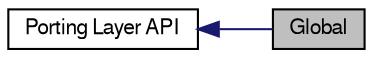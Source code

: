 digraph "Global"
{
  bgcolor="transparent";
  edge [fontname="FreeSans",fontsize="10",labelfontname="FreeSans",labelfontsize="10"];
  node [fontname="FreeSans",fontsize="10",shape=record];
  rankdir=LR;
  Node0 [label="Global",height=0.2,width=0.4,color="black", fillcolor="grey75", style="filled" fontcolor="black"];
  Node1 [label="Porting Layer API",height=0.2,width=0.4,color="black",URL="$group__pl.html"];
  Node1->Node0 [shape=plaintext, color="midnightblue", dir="back", style="solid"];
}
